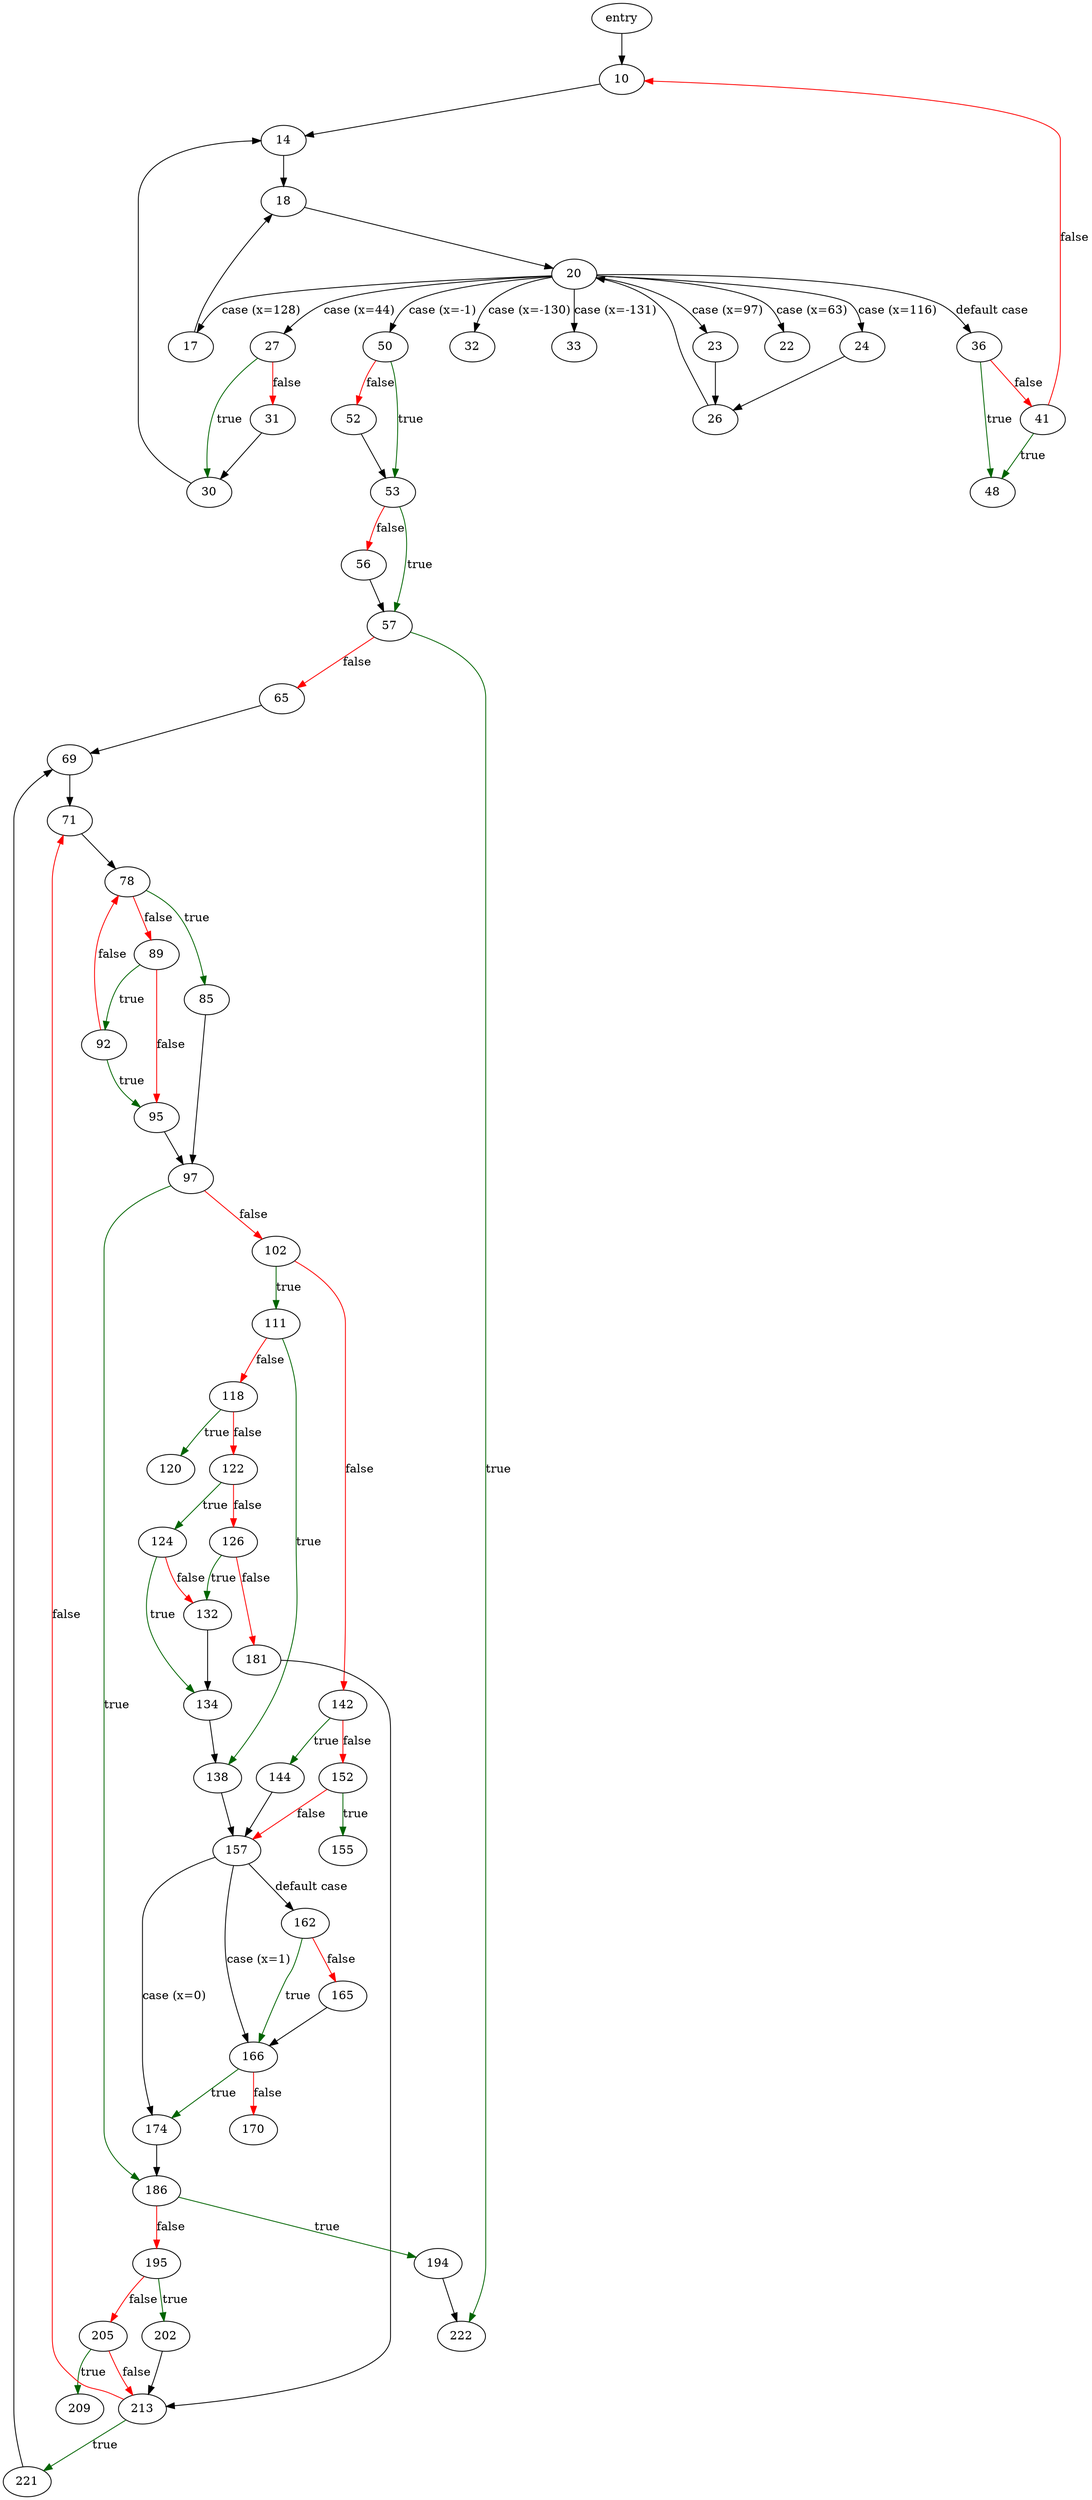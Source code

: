 digraph "main" {
	// Node definitions.
	2 [label=entry];
	10;
	14;
	17;
	18;
	20;
	22;
	23;
	24;
	26;
	27;
	30;
	31;
	32;
	33;
	36;
	41;
	48;
	50;
	52;
	53;
	56;
	57;
	65;
	69;
	71;
	78;
	85;
	89;
	92;
	95;
	97;
	102;
	111;
	118;
	120;
	122;
	124;
	126;
	132;
	134;
	138;
	142;
	144;
	152;
	155;
	157;
	162;
	165;
	166;
	170;
	174;
	181;
	186;
	194;
	195;
	202;
	205;
	209;
	213;
	221;
	222;

	// Edge definitions.
	2 -> 10;
	10 -> 14;
	14 -> 18;
	17 -> 18;
	18 -> 20;
	20 -> 17 [label="case (x=128)"];
	20 -> 22 [label="case (x=63)"];
	20 -> 23 [label="case (x=97)"];
	20 -> 24 [label="case (x=116)"];
	20 -> 27 [label="case (x=44)"];
	20 -> 32 [label="case (x=-130)"];
	20 -> 33 [label="case (x=-131)"];
	20 -> 36 [label="default case"];
	20 -> 50 [label="case (x=-1)"];
	23 -> 26;
	24 -> 26;
	26 -> 20;
	27 -> 30 [
		color=darkgreen
		label=true
	];
	27 -> 31 [
		color=red
		label=false
	];
	30 -> 14;
	31 -> 30;
	36 -> 41 [
		color=red
		label=false
	];
	36 -> 48 [
		color=darkgreen
		label=true
	];
	41 -> 10 [
		color=red
		label=false
	];
	41 -> 48 [
		color=darkgreen
		label=true
	];
	50 -> 52 [
		color=red
		label=false
	];
	50 -> 53 [
		color=darkgreen
		label=true
	];
	52 -> 53;
	53 -> 56 [
		color=red
		label=false
	];
	53 -> 57 [
		color=darkgreen
		label=true
	];
	56 -> 57;
	57 -> 65 [
		color=red
		label=false
	];
	57 -> 222 [
		color=darkgreen
		label=true
	];
	65 -> 69;
	69 -> 71;
	71 -> 78;
	78 -> 85 [
		color=darkgreen
		label=true
	];
	78 -> 89 [
		color=red
		label=false
	];
	85 -> 97;
	89 -> 92 [
		color=darkgreen
		label=true
	];
	89 -> 95 [
		color=red
		label=false
	];
	92 -> 78 [
		color=red
		label=false
	];
	92 -> 95 [
		color=darkgreen
		label=true
	];
	95 -> 97;
	97 -> 102 [
		color=red
		label=false
	];
	97 -> 186 [
		color=darkgreen
		label=true
	];
	102 -> 111 [
		color=darkgreen
		label=true
	];
	102 -> 142 [
		color=red
		label=false
	];
	111 -> 118 [
		color=red
		label=false
	];
	111 -> 138 [
		color=darkgreen
		label=true
	];
	118 -> 120 [
		color=darkgreen
		label=true
	];
	118 -> 122 [
		color=red
		label=false
	];
	122 -> 124 [
		color=darkgreen
		label=true
	];
	122 -> 126 [
		color=red
		label=false
	];
	124 -> 132 [
		color=red
		label=false
	];
	124 -> 134 [
		color=darkgreen
		label=true
	];
	126 -> 132 [
		color=darkgreen
		label=true
	];
	126 -> 181 [
		color=red
		label=false
	];
	132 -> 134;
	134 -> 138;
	138 -> 157;
	142 -> 144 [
		color=darkgreen
		label=true
	];
	142 -> 152 [
		color=red
		label=false
	];
	144 -> 157;
	152 -> 155 [
		color=darkgreen
		label=true
	];
	152 -> 157 [
		color=red
		label=false
	];
	157 -> 162 [label="default case"];
	157 -> 166 [label="case (x=1)"];
	157 -> 174 [label="case (x=0)"];
	162 -> 165 [
		color=red
		label=false
	];
	162 -> 166 [
		color=darkgreen
		label=true
	];
	165 -> 166;
	166 -> 170 [
		color=red
		label=false
	];
	166 -> 174 [
		color=darkgreen
		label=true
	];
	174 -> 186;
	181 -> 213;
	186 -> 194 [
		color=darkgreen
		label=true
	];
	186 -> 195 [
		color=red
		label=false
	];
	194 -> 222;
	195 -> 202 [
		color=darkgreen
		label=true
	];
	195 -> 205 [
		color=red
		label=false
	];
	202 -> 213;
	205 -> 209 [
		color=darkgreen
		label=true
	];
	205 -> 213 [
		color=red
		label=false
	];
	213 -> 71 [
		color=red
		label=false
	];
	213 -> 221 [
		color=darkgreen
		label=true
	];
	221 -> 69;
}